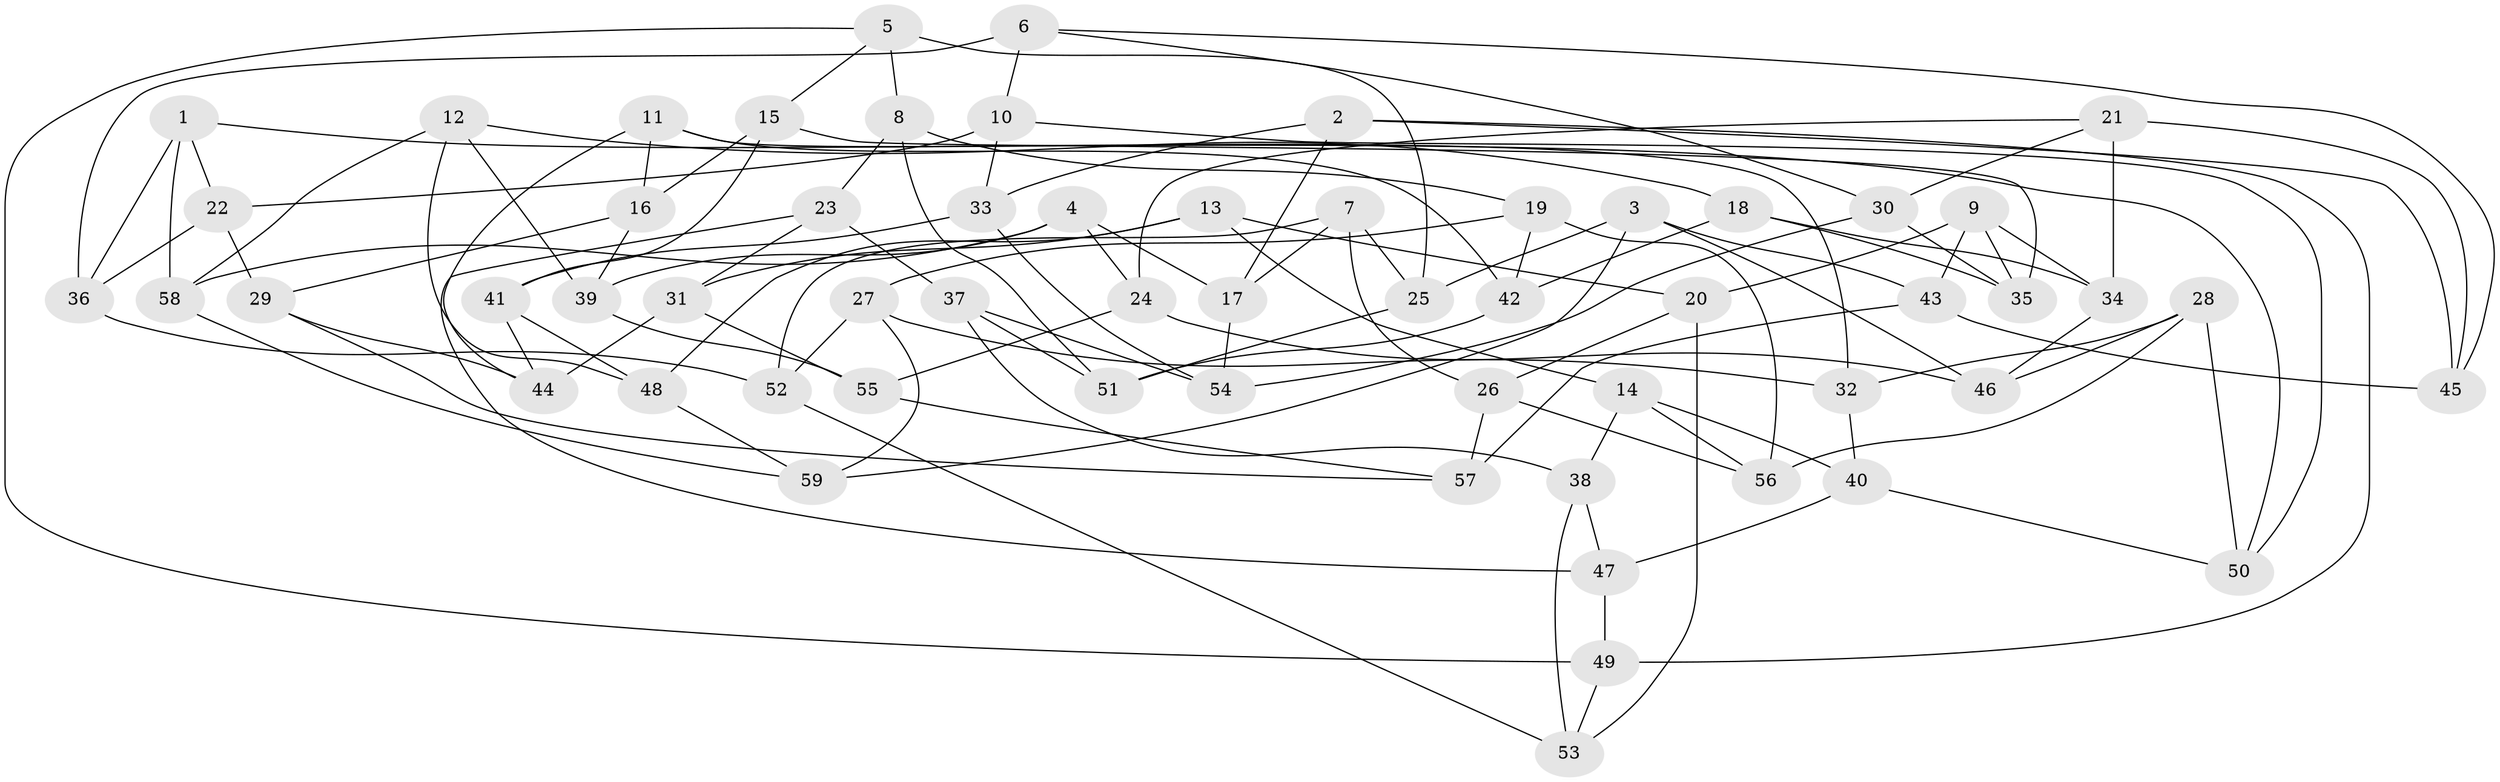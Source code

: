 // Generated by graph-tools (version 1.1) at 2025/03/03/09/25 03:03:04]
// undirected, 59 vertices, 118 edges
graph export_dot {
graph [start="1"]
  node [color=gray90,style=filled];
  1;
  2;
  3;
  4;
  5;
  6;
  7;
  8;
  9;
  10;
  11;
  12;
  13;
  14;
  15;
  16;
  17;
  18;
  19;
  20;
  21;
  22;
  23;
  24;
  25;
  26;
  27;
  28;
  29;
  30;
  31;
  32;
  33;
  34;
  35;
  36;
  37;
  38;
  39;
  40;
  41;
  42;
  43;
  44;
  45;
  46;
  47;
  48;
  49;
  50;
  51;
  52;
  53;
  54;
  55;
  56;
  57;
  58;
  59;
  1 -- 58;
  1 -- 50;
  1 -- 36;
  1 -- 22;
  2 -- 45;
  2 -- 17;
  2 -- 49;
  2 -- 33;
  3 -- 46;
  3 -- 25;
  3 -- 43;
  3 -- 59;
  4 -- 17;
  4 -- 58;
  4 -- 39;
  4 -- 24;
  5 -- 15;
  5 -- 8;
  5 -- 25;
  5 -- 49;
  6 -- 36;
  6 -- 10;
  6 -- 30;
  6 -- 45;
  7 -- 52;
  7 -- 25;
  7 -- 26;
  7 -- 17;
  8 -- 51;
  8 -- 23;
  8 -- 19;
  9 -- 43;
  9 -- 35;
  9 -- 20;
  9 -- 34;
  10 -- 33;
  10 -- 50;
  10 -- 22;
  11 -- 16;
  11 -- 44;
  11 -- 42;
  11 -- 32;
  12 -- 39;
  12 -- 18;
  12 -- 58;
  12 -- 48;
  13 -- 20;
  13 -- 31;
  13 -- 14;
  13 -- 48;
  14 -- 40;
  14 -- 56;
  14 -- 38;
  15 -- 41;
  15 -- 35;
  15 -- 16;
  16 -- 39;
  16 -- 29;
  17 -- 54;
  18 -- 35;
  18 -- 34;
  18 -- 42;
  19 -- 56;
  19 -- 42;
  19 -- 27;
  20 -- 53;
  20 -- 26;
  21 -- 24;
  21 -- 34;
  21 -- 30;
  21 -- 45;
  22 -- 29;
  22 -- 36;
  23 -- 31;
  23 -- 37;
  23 -- 47;
  24 -- 55;
  24 -- 46;
  25 -- 51;
  26 -- 56;
  26 -- 57;
  27 -- 52;
  27 -- 59;
  27 -- 32;
  28 -- 50;
  28 -- 32;
  28 -- 56;
  28 -- 46;
  29 -- 57;
  29 -- 44;
  30 -- 54;
  30 -- 35;
  31 -- 55;
  31 -- 44;
  32 -- 40;
  33 -- 41;
  33 -- 54;
  34 -- 46;
  36 -- 52;
  37 -- 38;
  37 -- 54;
  37 -- 51;
  38 -- 47;
  38 -- 53;
  39 -- 55;
  40 -- 47;
  40 -- 50;
  41 -- 44;
  41 -- 48;
  42 -- 51;
  43 -- 57;
  43 -- 45;
  47 -- 49;
  48 -- 59;
  49 -- 53;
  52 -- 53;
  55 -- 57;
  58 -- 59;
}
